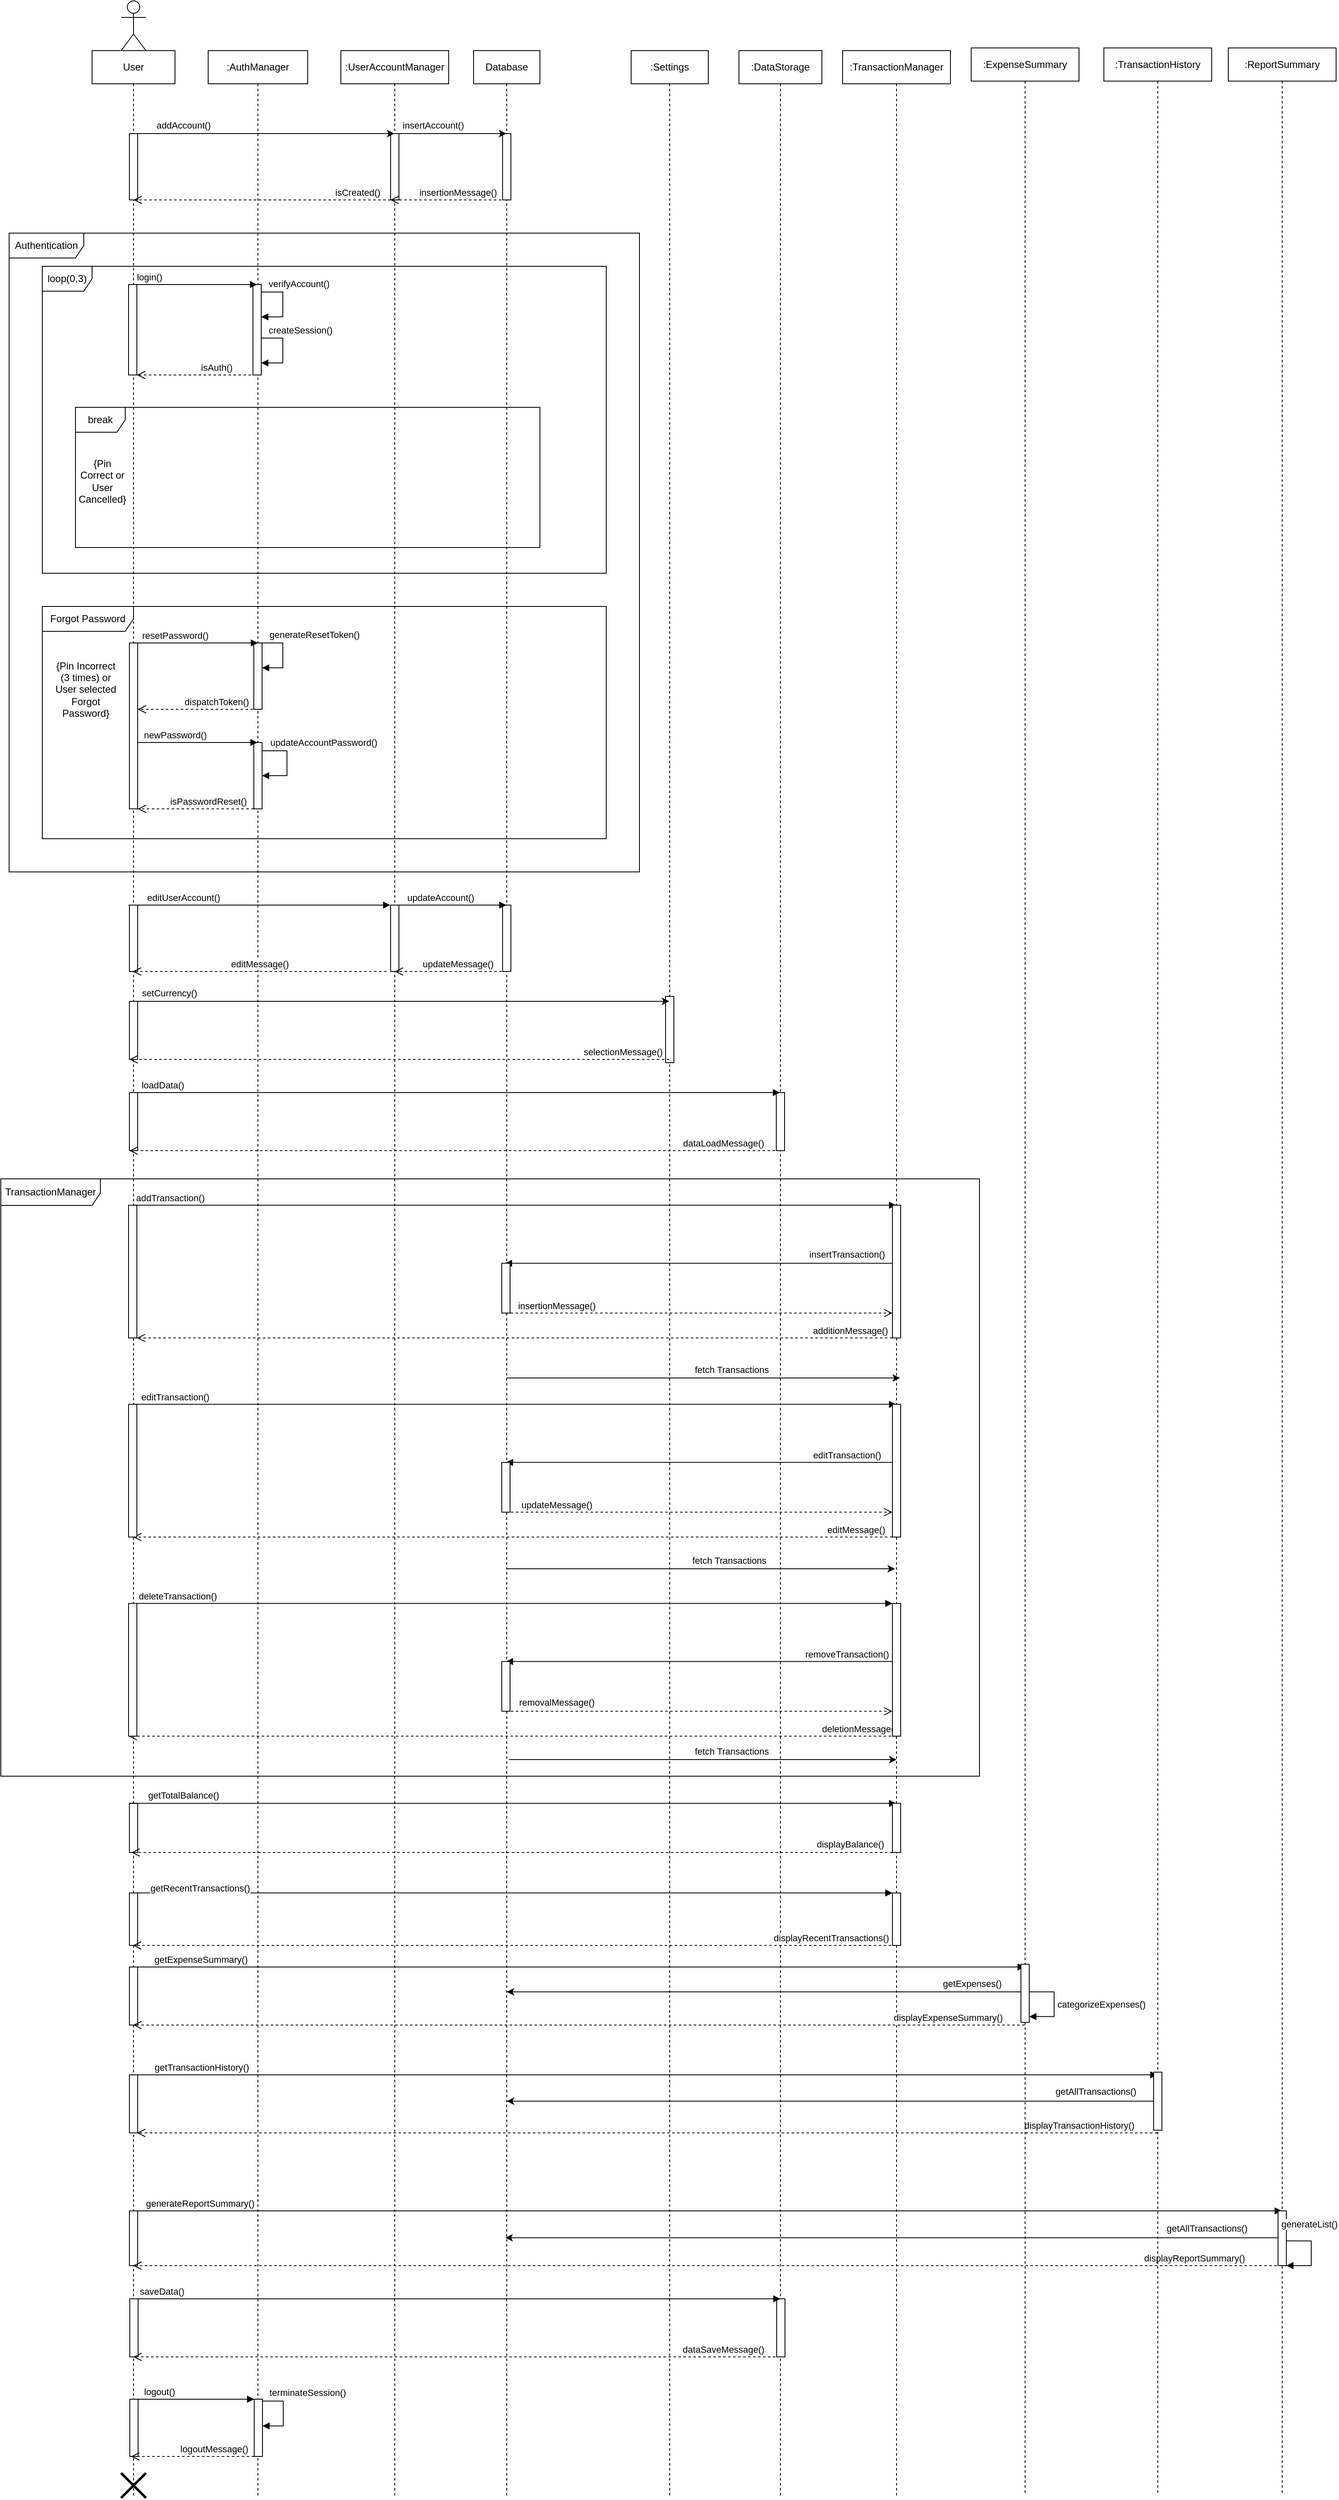 <mxfile>
    <diagram name="Seite-1" id="CK4MDjgvMsKu3JkUjtEL">
        <mxGraphModel dx="1087" dy="825" grid="1" gridSize="10" guides="1" tooltips="1" connect="1" arrows="1" fold="1" page="1" pageScale="1" pageWidth="827" pageHeight="1169" math="0" shadow="0">
            <root>
                <mxCell id="0"/>
                <mxCell id="1" parent="0"/>
                <mxCell id="NyTSQJjjKZk5u76Q_Hq6-8" value="User" style="shape=umlLifeline;perimeter=lifelinePerimeter;whiteSpace=wrap;html=1;container=1;dropTarget=0;collapsible=0;recursiveResize=0;outlineConnect=0;portConstraint=eastwest;newEdgeStyle={&quot;curved&quot;:0,&quot;rounded&quot;:0};" parent="1" vertex="1">
                    <mxGeometry x="140" y="110" width="100" height="2950" as="geometry"/>
                </mxCell>
                <mxCell id="HNCiceirnHdEVT-Z03kD-6" value="" style="html=1;points=[[0,0,0,0,5],[0,1,0,0,-5],[1,0,0,0,5],[1,1,0,0,-5]];perimeter=orthogonalPerimeter;outlineConnect=0;targetShapes=umlLifeline;portConstraint=eastwest;newEdgeStyle={&quot;curved&quot;:0,&quot;rounded&quot;:0};" parent="NyTSQJjjKZk5u76Q_Hq6-8" vertex="1">
                    <mxGeometry x="45" y="100" width="10" height="80" as="geometry"/>
                </mxCell>
                <mxCell id="LpNrsh31c0GY8qW9XMCd-79" value="" style="html=1;points=[[0,0,0,0,5],[0,1,0,0,-5],[1,0,0,0,5],[1,1,0,0,-5]];perimeter=orthogonalPerimeter;outlineConnect=0;targetShapes=umlLifeline;portConstraint=eastwest;newEdgeStyle={&quot;curved&quot;:0,&quot;rounded&quot;:0};" parent="NyTSQJjjKZk5u76Q_Hq6-8" vertex="1">
                    <mxGeometry x="45" y="1146" width="10" height="70" as="geometry"/>
                </mxCell>
                <mxCell id="LpNrsh31c0GY8qW9XMCd-88" value="" style="html=1;points=[[0,0,0,0,5],[0,1,0,0,-5],[1,0,0,0,5],[1,1,0,0,-5]];perimeter=orthogonalPerimeter;outlineConnect=0;targetShapes=umlLifeline;portConstraint=eastwest;newEdgeStyle={&quot;curved&quot;:0,&quot;rounded&quot;:0};" parent="NyTSQJjjKZk5u76Q_Hq6-8" vertex="1">
                    <mxGeometry x="45" y="1256" width="10" height="70" as="geometry"/>
                </mxCell>
                <mxCell id="LpNrsh31c0GY8qW9XMCd-148" value="" style="html=1;points=[[0,0,0,0,5],[0,1,0,0,-5],[1,0,0,0,5],[1,1,0,0,-5]];perimeter=orthogonalPerimeter;outlineConnect=0;targetShapes=umlLifeline;portConstraint=eastwest;newEdgeStyle={&quot;curved&quot;:0,&quot;rounded&quot;:0};" parent="NyTSQJjjKZk5u76Q_Hq6-8" vertex="1">
                    <mxGeometry x="45" y="2112.77" width="10" height="59.23" as="geometry"/>
                </mxCell>
                <mxCell id="LpNrsh31c0GY8qW9XMCd-168" value="" style="html=1;points=[[0,0,0,0,5],[0,1,0,0,-5],[1,0,0,0,5],[1,1,0,0,-5]];perimeter=orthogonalPerimeter;outlineConnect=0;targetShapes=umlLifeline;portConstraint=eastwest;newEdgeStyle={&quot;curved&quot;:0,&quot;rounded&quot;:0};" parent="NyTSQJjjKZk5u76Q_Hq6-8" vertex="1">
                    <mxGeometry x="45" y="2220.77" width="10" height="63.23" as="geometry"/>
                </mxCell>
                <mxCell id="LpNrsh31c0GY8qW9XMCd-187" value="" style="html=1;points=[[0,0,0,0,5],[0,1,0,0,-5],[1,0,0,0,5],[1,1,0,0,-5]];perimeter=orthogonalPerimeter;outlineConnect=0;targetShapes=umlLifeline;portConstraint=eastwest;newEdgeStyle={&quot;curved&quot;:0,&quot;rounded&quot;:0};" parent="NyTSQJjjKZk5u76Q_Hq6-8" vertex="1">
                    <mxGeometry x="45" y="2310" width="10" height="70" as="geometry"/>
                </mxCell>
                <mxCell id="LpNrsh31c0GY8qW9XMCd-199" value="" style="html=1;points=[[0,0,0,0,5],[0,1,0,0,-5],[1,0,0,0,5],[1,1,0,0,-5]];perimeter=orthogonalPerimeter;outlineConnect=0;targetShapes=umlLifeline;portConstraint=eastwest;newEdgeStyle={&quot;curved&quot;:0,&quot;rounded&quot;:0};" parent="NyTSQJjjKZk5u76Q_Hq6-8" vertex="1">
                    <mxGeometry x="45" y="2440" width="10" height="70" as="geometry"/>
                </mxCell>
                <mxCell id="LpNrsh31c0GY8qW9XMCd-213" value="" style="html=1;points=[[0,0,0,0,5],[0,1,0,0,-5],[1,0,0,0,5],[1,1,0,0,-5]];perimeter=orthogonalPerimeter;outlineConnect=0;targetShapes=umlLifeline;portConstraint=eastwest;newEdgeStyle={&quot;curved&quot;:0,&quot;rounded&quot;:0};" parent="NyTSQJjjKZk5u76Q_Hq6-8" vertex="1">
                    <mxGeometry x="45" y="2604" width="10" height="66" as="geometry"/>
                </mxCell>
                <mxCell id="LpNrsh31c0GY8qW9XMCd-251" value="" style="shape=umlDestroy;whiteSpace=wrap;html=1;strokeWidth=3;targetShapes=umlLifeline;" parent="NyTSQJjjKZk5u76Q_Hq6-8" vertex="1">
                    <mxGeometry x="35" y="2920" width="30" height="30" as="geometry"/>
                </mxCell>
                <mxCell id="eQE_NltICN_dsabvg9qG-1" value="" style="html=1;points=[[0,0,0,0,5],[0,1,0,0,-5],[1,0,0,0,5],[1,1,0,0,-5]];perimeter=orthogonalPerimeter;outlineConnect=0;targetShapes=umlLifeline;portConstraint=eastwest;newEdgeStyle={&quot;curved&quot;:0,&quot;rounded&quot;:0};" parent="NyTSQJjjKZk5u76Q_Hq6-8" vertex="1">
                    <mxGeometry x="45" y="1030" width="10" height="80" as="geometry"/>
                </mxCell>
                <mxCell id="NyTSQJjjKZk5u76Q_Hq6-14" value=":AuthManager" style="shape=umlLifeline;perimeter=lifelinePerimeter;whiteSpace=wrap;html=1;container=1;dropTarget=0;collapsible=0;recursiveResize=0;outlineConnect=0;portConstraint=eastwest;newEdgeStyle={&quot;curved&quot;:0,&quot;rounded&quot;:0};" parent="1" vertex="1">
                    <mxGeometry x="280" y="110" width="120" height="2950" as="geometry"/>
                </mxCell>
                <mxCell id="LpNrsh31c0GY8qW9XMCd-68" value="" style="html=1;points=[[0,0,0,0,5],[0,1,0,0,-5],[1,0,0,0,5],[1,1,0,0,-5]];perimeter=orthogonalPerimeter;outlineConnect=0;targetShapes=umlLifeline;portConstraint=eastwest;newEdgeStyle={&quot;curved&quot;:0,&quot;rounded&quot;:0};" parent="NyTSQJjjKZk5u76Q_Hq6-14" vertex="1">
                    <mxGeometry x="55" y="714" width="10" height="80" as="geometry"/>
                </mxCell>
                <mxCell id="LpNrsh31c0GY8qW9XMCd-72" value="" style="html=1;points=[[0,0,0,0,5],[0,1,0,0,-5],[1,0,0,0,5],[1,1,0,0,-5]];perimeter=orthogonalPerimeter;outlineConnect=0;targetShapes=umlLifeline;portConstraint=eastwest;newEdgeStyle={&quot;curved&quot;:0,&quot;rounded&quot;:0};" parent="NyTSQJjjKZk5u76Q_Hq6-14" vertex="1">
                    <mxGeometry x="55" y="834" width="10" height="80" as="geometry"/>
                </mxCell>
                <mxCell id="mUgHSwgh8mhhByAtzVnC-3" value="updateAccountPassword()" style="html=1;align=left;spacingLeft=2;endArrow=block;rounded=0;edgeStyle=orthogonalEdgeStyle;curved=0;rounded=0;" parent="NyTSQJjjKZk5u76Q_Hq6-14" source="LpNrsh31c0GY8qW9XMCd-72" target="LpNrsh31c0GY8qW9XMCd-72" edge="1">
                    <mxGeometry x="-0.881" y="10" relative="1" as="geometry">
                        <mxPoint x="70" y="844" as="sourcePoint"/>
                        <Array as="points">
                            <mxPoint x="95" y="844"/>
                            <mxPoint x="95" y="874"/>
                        </Array>
                        <mxPoint x="70" y="874" as="targetPoint"/>
                        <mxPoint as="offset"/>
                    </mxGeometry>
                </mxCell>
                <mxCell id="NyTSQJjjKZk5u76Q_Hq6-20" value=":UserAccountManager" style="shape=umlLifeline;perimeter=lifelinePerimeter;whiteSpace=wrap;html=1;container=1;dropTarget=0;collapsible=0;recursiveResize=0;outlineConnect=0;portConstraint=eastwest;newEdgeStyle={&quot;curved&quot;:0,&quot;rounded&quot;:0};" parent="1" vertex="1">
                    <mxGeometry x="440" y="110" width="130" height="2950" as="geometry"/>
                </mxCell>
                <mxCell id="HNCiceirnHdEVT-Z03kD-14" value="" style="html=1;points=[[0,0,0,0,5],[0,1,0,0,-5],[1,0,0,0,5],[1,1,0,0,-5]];perimeter=orthogonalPerimeter;outlineConnect=0;targetShapes=umlLifeline;portConstraint=eastwest;newEdgeStyle={&quot;curved&quot;:0,&quot;rounded&quot;:0};" parent="NyTSQJjjKZk5u76Q_Hq6-20" vertex="1">
                    <mxGeometry x="60" y="100" width="10" height="80" as="geometry"/>
                </mxCell>
                <mxCell id="eQE_NltICN_dsabvg9qG-3" value="" style="html=1;points=[[0,0,0,0,5],[0,1,0,0,-5],[1,0,0,0,5],[1,1,0,0,-5]];perimeter=orthogonalPerimeter;outlineConnect=0;targetShapes=umlLifeline;portConstraint=eastwest;newEdgeStyle={&quot;curved&quot;:0,&quot;rounded&quot;:0};" parent="NyTSQJjjKZk5u76Q_Hq6-20" vertex="1">
                    <mxGeometry x="60" y="1030" width="10" height="80" as="geometry"/>
                </mxCell>
                <mxCell id="NyTSQJjjKZk5u76Q_Hq6-25" value="Database" style="shape=umlLifeline;perimeter=lifelinePerimeter;whiteSpace=wrap;html=1;container=1;dropTarget=0;collapsible=0;recursiveResize=0;outlineConnect=0;portConstraint=eastwest;newEdgeStyle={&quot;curved&quot;:0,&quot;rounded&quot;:0};" parent="1" vertex="1">
                    <mxGeometry x="600" y="110" width="80" height="2950" as="geometry"/>
                </mxCell>
                <mxCell id="HNCiceirnHdEVT-Z03kD-18" value="" style="html=1;points=[[0,0,0,0,5],[0,1,0,0,-5],[1,0,0,0,5],[1,1,0,0,-5]];perimeter=orthogonalPerimeter;outlineConnect=0;targetShapes=umlLifeline;portConstraint=eastwest;newEdgeStyle={&quot;curved&quot;:0,&quot;rounded&quot;:0};" parent="NyTSQJjjKZk5u76Q_Hq6-25" vertex="1">
                    <mxGeometry x="35" y="100" width="10" height="80" as="geometry"/>
                </mxCell>
                <mxCell id="NyTSQJjjKZk5u76Q_Hq6-11" value="" style="html=1;points=[[0,0,0,0,5],[0,1,0,0,-5],[1,0,0,0,5],[1,1,0,0,-5]];perimeter=orthogonalPerimeter;outlineConnect=0;targetShapes=umlLifeline;portConstraint=eastwest;newEdgeStyle={&quot;curved&quot;:0,&quot;rounded&quot;:0};" parent="NyTSQJjjKZk5u76Q_Hq6-25" vertex="1">
                    <mxGeometry x="-416" y="282" width="10" height="109" as="geometry"/>
                </mxCell>
                <mxCell id="LpNrsh31c0GY8qW9XMCd-59" value="" style="html=1;points=[[0,0,0,0,5],[0,1,0,0,-5],[1,0,0,0,5],[1,1,0,0,-5]];perimeter=orthogonalPerimeter;outlineConnect=0;targetShapes=umlLifeline;portConstraint=eastwest;newEdgeStyle={&quot;curved&quot;:0,&quot;rounded&quot;:0};" parent="NyTSQJjjKZk5u76Q_Hq6-25" vertex="1">
                    <mxGeometry x="-266" y="282" width="10" height="109" as="geometry"/>
                </mxCell>
                <mxCell id="NyTSQJjjKZk5u76Q_Hq6-13" value="login()" style="html=1;verticalAlign=bottom;endArrow=block;curved=0;rounded=0;" parent="NyTSQJjjKZk5u76Q_Hq6-25" edge="1">
                    <mxGeometry x="-0.728" width="80" relative="1" as="geometry">
                        <mxPoint x="-411.5" y="282" as="sourcePoint"/>
                        <mxPoint x="-261" y="282" as="targetPoint"/>
                        <mxPoint as="offset"/>
                    </mxGeometry>
                </mxCell>
                <mxCell id="eQE_NltICN_dsabvg9qG-4" value="" style="html=1;points=[[0,0,0,0,5],[0,1,0,0,-5],[1,0,0,0,5],[1,1,0,0,-5]];perimeter=orthogonalPerimeter;outlineConnect=0;targetShapes=umlLifeline;portConstraint=eastwest;newEdgeStyle={&quot;curved&quot;:0,&quot;rounded&quot;:0};" parent="NyTSQJjjKZk5u76Q_Hq6-25" vertex="1">
                    <mxGeometry x="35" y="1030" width="10" height="80" as="geometry"/>
                </mxCell>
                <mxCell id="mUgHSwgh8mhhByAtzVnC-2" value="verifyAccount()" style="html=1;align=left;spacingLeft=2;endArrow=block;rounded=0;edgeStyle=orthogonalEdgeStyle;curved=0;rounded=0;" parent="NyTSQJjjKZk5u76Q_Hq6-25" source="LpNrsh31c0GY8qW9XMCd-59" target="LpNrsh31c0GY8qW9XMCd-59" edge="1">
                    <mxGeometry x="-0.889" y="10" relative="1" as="geometry">
                        <mxPoint x="-250" y="291" as="sourcePoint"/>
                        <Array as="points">
                            <mxPoint x="-230" y="291"/>
                            <mxPoint x="-230" y="321"/>
                        </Array>
                        <mxPoint x="-250" y="321" as="targetPoint"/>
                        <mxPoint as="offset"/>
                    </mxGeometry>
                </mxCell>
                <mxCell id="HNCiceirnHdEVT-Z03kD-7" value="" style="endArrow=classic;html=1;rounded=0;" parent="1" target="NyTSQJjjKZk5u76Q_Hq6-20" edge="1">
                    <mxGeometry width="50" height="50" relative="1" as="geometry">
                        <mxPoint x="190" y="210" as="sourcePoint"/>
                        <mxPoint x="340.5" y="210" as="targetPoint"/>
                    </mxGeometry>
                </mxCell>
                <mxCell id="HNCiceirnHdEVT-Z03kD-9" value="addAccount()" style="edgeLabel;html=1;align=center;verticalAlign=middle;resizable=0;points=[];" parent="HNCiceirnHdEVT-Z03kD-7" vertex="1" connectable="0">
                    <mxGeometry x="-0.003" y="-2" relative="1" as="geometry">
                        <mxPoint x="-97" y="-12" as="offset"/>
                    </mxGeometry>
                </mxCell>
                <mxCell id="HNCiceirnHdEVT-Z03kD-19" value="" style="endArrow=classic;html=1;rounded=0;" parent="1" target="NyTSQJjjKZk5u76Q_Hq6-25" edge="1">
                    <mxGeometry width="50" height="50" relative="1" as="geometry">
                        <mxPoint x="500" y="210" as="sourcePoint"/>
                        <mxPoint x="644.5" y="210" as="targetPoint"/>
                        <Array as="points"/>
                    </mxGeometry>
                </mxCell>
                <mxCell id="HNCiceirnHdEVT-Z03kD-20" value="insertAccount()" style="edgeLabel;html=1;align=center;verticalAlign=middle;resizable=0;points=[];" parent="HNCiceirnHdEVT-Z03kD-19" vertex="1" connectable="0">
                    <mxGeometry x="-0.031" y="-1" relative="1" as="geometry">
                        <mxPoint x="-17" y="-11" as="offset"/>
                    </mxGeometry>
                </mxCell>
                <mxCell id="HNCiceirnHdEVT-Z03kD-24" value="insertionMessage()" style="html=1;verticalAlign=bottom;endArrow=open;dashed=1;endSize=8;curved=0;rounded=0;" parent="1" edge="1">
                    <mxGeometry x="-0.156" relative="1" as="geometry">
                        <mxPoint x="639.5" y="290" as="sourcePoint"/>
                        <mxPoint x="499.667" y="290" as="targetPoint"/>
                        <mxPoint as="offset"/>
                    </mxGeometry>
                </mxCell>
                <mxCell id="HNCiceirnHdEVT-Z03kD-30" value="isCreated()" style="html=1;verticalAlign=bottom;endArrow=open;dashed=1;endSize=8;curved=0;rounded=0;" parent="1" target="NyTSQJjjKZk5u76Q_Hq6-8" edge="1">
                    <mxGeometry x="-0.742" relative="1" as="geometry">
                        <mxPoint x="500" y="290" as="sourcePoint"/>
                        <mxPoint x="204.5" y="290" as="targetPoint"/>
                        <mxPoint as="offset"/>
                    </mxGeometry>
                </mxCell>
                <mxCell id="LpNrsh31c0GY8qW9XMCd-61" value="Authentication" style="shape=umlFrame;whiteSpace=wrap;html=1;pointerEvents=0;width=90;height=30;" parent="1" vertex="1">
                    <mxGeometry x="40" y="330" width="760" height="770" as="geometry"/>
                </mxCell>
                <mxCell id="LpNrsh31c0GY8qW9XMCd-62" value="loop(0,3)" style="shape=umlFrame;whiteSpace=wrap;html=1;pointerEvents=0;" parent="1" vertex="1">
                    <mxGeometry x="80" y="370" width="680" height="370" as="geometry"/>
                </mxCell>
                <mxCell id="LpNrsh31c0GY8qW9XMCd-63" value="break" style="shape=umlFrame;whiteSpace=wrap;html=1;pointerEvents=0;" parent="1" vertex="1">
                    <mxGeometry x="120" y="540" width="560" height="169" as="geometry"/>
                </mxCell>
                <mxCell id="LpNrsh31c0GY8qW9XMCd-64" value="{Pin Correct or User Cancelled}" style="text;html=1;align=center;verticalAlign=middle;whiteSpace=wrap;rounded=0;" parent="1" vertex="1">
                    <mxGeometry x="120" y="579" width="65" height="100" as="geometry"/>
                </mxCell>
                <mxCell id="LpNrsh31c0GY8qW9XMCd-65" value="Forgot Password" style="shape=umlFrame;whiteSpace=wrap;html=1;pointerEvents=0;width=110;height=30;" parent="1" vertex="1">
                    <mxGeometry x="80" y="780" width="680" height="280" as="geometry"/>
                </mxCell>
                <mxCell id="LpNrsh31c0GY8qW9XMCd-66" value="" style="html=1;points=[[0,0,0,0,5],[0,1,0,0,-5],[1,0,0,0,5],[1,1,0,0,-5]];perimeter=orthogonalPerimeter;outlineConnect=0;targetShapes=umlLifeline;portConstraint=eastwest;newEdgeStyle={&quot;curved&quot;:0,&quot;rounded&quot;:0};" parent="1" vertex="1">
                    <mxGeometry x="185" y="824" width="10" height="200" as="geometry"/>
                </mxCell>
                <mxCell id="LpNrsh31c0GY8qW9XMCd-67" value="resetPassword()" style="html=1;verticalAlign=bottom;endArrow=block;curved=0;rounded=0;" parent="1" edge="1">
                    <mxGeometry x="-0.379" width="80" relative="1" as="geometry">
                        <mxPoint x="195" y="824" as="sourcePoint"/>
                        <mxPoint x="340" y="824" as="targetPoint"/>
                        <mxPoint as="offset"/>
                    </mxGeometry>
                </mxCell>
                <mxCell id="LpNrsh31c0GY8qW9XMCd-69" value="generateResetToken()" style="html=1;align=left;spacingLeft=2;endArrow=block;rounded=0;edgeStyle=orthogonalEdgeStyle;curved=0;rounded=0;" parent="1" source="LpNrsh31c0GY8qW9XMCd-68" edge="1">
                    <mxGeometry x="-0.889" y="10" relative="1" as="geometry">
                        <mxPoint x="350" y="824" as="sourcePoint"/>
                        <Array as="points">
                            <mxPoint x="370" y="824"/>
                            <mxPoint x="370" y="854"/>
                        </Array>
                        <mxPoint x="345" y="854" as="targetPoint"/>
                        <mxPoint as="offset"/>
                    </mxGeometry>
                </mxCell>
                <mxCell id="LpNrsh31c0GY8qW9XMCd-70" value="dispatchToken()" style="html=1;verticalAlign=bottom;endArrow=open;dashed=1;endSize=8;curved=0;rounded=0;" parent="1" target="LpNrsh31c0GY8qW9XMCd-66" edge="1">
                    <mxGeometry x="-0.31" relative="1" as="geometry">
                        <mxPoint x="340" y="904" as="sourcePoint"/>
                        <mxPoint x="60" y="904" as="targetPoint"/>
                        <mxPoint as="offset"/>
                    </mxGeometry>
                </mxCell>
                <mxCell id="LpNrsh31c0GY8qW9XMCd-71" value="newPassword()" style="html=1;verticalAlign=bottom;endArrow=block;curved=0;rounded=0;" parent="1" edge="1">
                    <mxGeometry x="-0.377" width="80" relative="1" as="geometry">
                        <mxPoint x="195" y="944" as="sourcePoint"/>
                        <mxPoint x="339.5" y="944" as="targetPoint"/>
                        <mxPoint as="offset"/>
                    </mxGeometry>
                </mxCell>
                <mxCell id="LpNrsh31c0GY8qW9XMCd-78" value="isPasswordReset()" style="html=1;verticalAlign=bottom;endArrow=open;dashed=1;endSize=8;curved=0;rounded=0;" parent="1" source="LpNrsh31c0GY8qW9XMCd-72" edge="1">
                    <mxGeometry x="-0.214" relative="1" as="geometry">
                        <mxPoint x="475" y="1024" as="sourcePoint"/>
                        <mxPoint x="195" y="1024" as="targetPoint"/>
                        <mxPoint as="offset"/>
                    </mxGeometry>
                </mxCell>
                <mxCell id="LpNrsh31c0GY8qW9XMCd-81" value=":Settings" style="shape=umlLifeline;perimeter=lifelinePerimeter;whiteSpace=wrap;html=1;container=1;dropTarget=0;collapsible=0;recursiveResize=0;outlineConnect=0;portConstraint=eastwest;newEdgeStyle={&quot;curved&quot;:0,&quot;rounded&quot;:0};" parent="1" vertex="1">
                    <mxGeometry x="790" y="110" width="93" height="2950" as="geometry"/>
                </mxCell>
                <mxCell id="mUgHSwgh8mhhByAtzVnC-17" value="" style="html=1;points=[[0,0,0,0,5],[0,1,0,0,-5],[1,0,0,0,5],[1,1,0,0,-5]];perimeter=orthogonalPerimeter;outlineConnect=0;targetShapes=umlLifeline;portConstraint=eastwest;newEdgeStyle={&quot;curved&quot;:0,&quot;rounded&quot;:0};" parent="LpNrsh31c0GY8qW9XMCd-81" vertex="1">
                    <mxGeometry x="41.5" y="1140" width="10" height="80" as="geometry"/>
                </mxCell>
                <mxCell id="LpNrsh31c0GY8qW9XMCd-83" value="selectionMessage()" style="html=1;verticalAlign=bottom;endArrow=open;dashed=1;endSize=8;curved=0;rounded=0;" parent="1" source="LpNrsh31c0GY8qW9XMCd-81" edge="1">
                    <mxGeometry x="-0.828" relative="1" as="geometry">
                        <mxPoint x="956.5" y="1326" as="sourcePoint"/>
                        <mxPoint x="185" y="1326" as="targetPoint"/>
                        <mxPoint as="offset"/>
                    </mxGeometry>
                </mxCell>
                <mxCell id="LpNrsh31c0GY8qW9XMCd-84" value=":DataStorage" style="shape=umlLifeline;perimeter=lifelinePerimeter;whiteSpace=wrap;html=1;container=1;dropTarget=0;collapsible=0;recursiveResize=0;outlineConnect=0;portConstraint=eastwest;newEdgeStyle={&quot;curved&quot;:0,&quot;rounded&quot;:0};" parent="1" vertex="1">
                    <mxGeometry x="920" y="110" width="100" height="2950" as="geometry"/>
                </mxCell>
                <mxCell id="LpNrsh31c0GY8qW9XMCd-85" value="" style="html=1;points=[[0,0,0,0,5],[0,1,0,0,-5],[1,0,0,0,5],[1,1,0,0,-5]];perimeter=orthogonalPerimeter;outlineConnect=0;targetShapes=umlLifeline;portConstraint=eastwest;newEdgeStyle={&quot;curved&quot;:0,&quot;rounded&quot;:0};" parent="LpNrsh31c0GY8qW9XMCd-84" vertex="1">
                    <mxGeometry x="45" y="1256" width="10" height="70" as="geometry"/>
                </mxCell>
                <mxCell id="LpNrsh31c0GY8qW9XMCd-86" value="" style="endArrow=classic;html=1;rounded=0;" parent="1" target="LpNrsh31c0GY8qW9XMCd-81" edge="1">
                    <mxGeometry width="50" height="50" relative="1" as="geometry">
                        <mxPoint x="188.962" y="1256" as="sourcePoint"/>
                        <mxPoint x="620" y="1256" as="targetPoint"/>
                        <Array as="points">
                            <mxPoint x="590" y="1256"/>
                        </Array>
                    </mxGeometry>
                </mxCell>
                <mxCell id="LpNrsh31c0GY8qW9XMCd-87" value="setCurrency()" style="edgeLabel;html=1;align=center;verticalAlign=middle;resizable=0;points=[];" parent="LpNrsh31c0GY8qW9XMCd-86" vertex="1" connectable="0">
                    <mxGeometry x="-0.889" y="-1" relative="1" as="geometry">
                        <mxPoint x="8" y="-11" as="offset"/>
                    </mxGeometry>
                </mxCell>
                <mxCell id="LpNrsh31c0GY8qW9XMCd-89" value="loadData()" style="html=1;verticalAlign=bottom;endArrow=block;curved=0;rounded=0;" parent="1" target="LpNrsh31c0GY8qW9XMCd-84" edge="1">
                    <mxGeometry x="-0.911" width="80" relative="1" as="geometry">
                        <mxPoint x="190" y="1366" as="sourcePoint"/>
                        <mxPoint x="1090" y="1366" as="targetPoint"/>
                        <mxPoint as="offset"/>
                    </mxGeometry>
                </mxCell>
                <mxCell id="LpNrsh31c0GY8qW9XMCd-90" value="dataLoadMessage()" style="html=1;verticalAlign=bottom;endArrow=open;dashed=1;endSize=8;curved=0;rounded=0;" parent="1" source="LpNrsh31c0GY8qW9XMCd-84" edge="1">
                    <mxGeometry x="-0.823" relative="1" as="geometry">
                        <mxPoint x="1089.5" y="1436" as="sourcePoint"/>
                        <mxPoint x="185" y="1436" as="targetPoint"/>
                        <mxPoint x="1" as="offset"/>
                    </mxGeometry>
                </mxCell>
                <mxCell id="LpNrsh31c0GY8qW9XMCd-94" value=":TransactionManager" style="shape=umlLifeline;perimeter=lifelinePerimeter;whiteSpace=wrap;html=1;container=1;dropTarget=0;collapsible=0;recursiveResize=0;outlineConnect=0;portConstraint=eastwest;newEdgeStyle={&quot;curved&quot;:0,&quot;rounded&quot;:0};" parent="1" vertex="1">
                    <mxGeometry x="1045" y="110" width="130" height="2950" as="geometry"/>
                </mxCell>
                <mxCell id="LpNrsh31c0GY8qW9XMCd-171" value="" style="html=1;points=[[0,0,0,0,5],[0,1,0,0,-5],[1,0,0,0,5],[1,1,0,0,-5]];perimeter=orthogonalPerimeter;outlineConnect=0;targetShapes=umlLifeline;portConstraint=eastwest;newEdgeStyle={&quot;curved&quot;:0,&quot;rounded&quot;:0};" parent="LpNrsh31c0GY8qW9XMCd-94" vertex="1">
                    <mxGeometry x="60" y="2220.77" width="10" height="63.23" as="geometry"/>
                </mxCell>
                <mxCell id="LpNrsh31c0GY8qW9XMCd-117" value="TransactionManager" style="shape=umlFrame;whiteSpace=wrap;html=1;pointerEvents=0;width=120;height=32;" parent="1" vertex="1">
                    <mxGeometry x="30" y="1470" width="1180" height="720" as="geometry"/>
                </mxCell>
                <mxCell id="LpNrsh31c0GY8qW9XMCd-92" value="addTransaction()" style="html=1;verticalAlign=bottom;endArrow=block;curved=0;rounded=0;" parent="1" target="LpNrsh31c0GY8qW9XMCd-94" edge="1">
                    <mxGeometry x="-0.907" width="80" relative="1" as="geometry">
                        <mxPoint x="191.75" y="1501.77" as="sourcePoint"/>
                        <mxPoint x="1228.5" y="1501.77" as="targetPoint"/>
                        <mxPoint as="offset"/>
                    </mxGeometry>
                </mxCell>
                <mxCell id="LpNrsh31c0GY8qW9XMCd-96" value="insertTransaction()" style="html=1;verticalAlign=bottom;endArrow=block;curved=0;rounded=0;" parent="1" source="LpNrsh31c0GY8qW9XMCd-114" edge="1">
                    <mxGeometry x="-0.764" y="-2" width="80" relative="1" as="geometry">
                        <mxPoint x="1228.5" y="1571.77" as="sourcePoint"/>
                        <mxPoint x="637.833" y="1571.77" as="targetPoint"/>
                        <mxPoint as="offset"/>
                    </mxGeometry>
                </mxCell>
                <mxCell id="LpNrsh31c0GY8qW9XMCd-97" value="insertionMessage()" style="html=1;verticalAlign=bottom;endArrow=open;dashed=1;endSize=8;curved=0;rounded=0;" parent="1" target="LpNrsh31c0GY8qW9XMCd-114" edge="1">
                    <mxGeometry x="-0.737" relative="1" as="geometry">
                        <mxPoint x="638.591" y="1631.77" as="sourcePoint"/>
                        <mxPoint x="1228.5" y="1631.77" as="targetPoint"/>
                        <mxPoint as="offset"/>
                    </mxGeometry>
                </mxCell>
                <mxCell id="LpNrsh31c0GY8qW9XMCd-98" value="additionMessage()" style="html=1;verticalAlign=bottom;endArrow=open;dashed=1;endSize=8;curved=0;rounded=0;" parent="1" source="LpNrsh31c0GY8qW9XMCd-114" edge="1">
                    <mxGeometry x="-0.887" relative="1" as="geometry">
                        <mxPoint x="1228.5" y="1661.77" as="sourcePoint"/>
                        <mxPoint x="194" y="1661.77" as="targetPoint"/>
                        <mxPoint as="offset"/>
                    </mxGeometry>
                </mxCell>
                <mxCell id="LpNrsh31c0GY8qW9XMCd-99" value="editTransaction()" style="html=1;verticalAlign=bottom;endArrow=block;curved=0;rounded=0;" parent="1" target="LpNrsh31c0GY8qW9XMCd-94" edge="1">
                    <mxGeometry x="-0.889" width="80" relative="1" as="geometry">
                        <mxPoint x="189" y="1741.77" as="sourcePoint"/>
                        <mxPoint x="1228.5" y="1741.77" as="targetPoint"/>
                        <mxPoint as="offset"/>
                    </mxGeometry>
                </mxCell>
                <mxCell id="LpNrsh31c0GY8qW9XMCd-103" value="editTransaction()" style="html=1;verticalAlign=bottom;endArrow=block;curved=0;rounded=0;" parent="1" source="LpNrsh31c0GY8qW9XMCd-115" edge="1">
                    <mxGeometry x="-0.764" width="80" relative="1" as="geometry">
                        <mxPoint x="1229.67" y="1811.77" as="sourcePoint"/>
                        <mxPoint x="639.003" y="1811.77" as="targetPoint"/>
                        <mxPoint as="offset"/>
                    </mxGeometry>
                </mxCell>
                <mxCell id="LpNrsh31c0GY8qW9XMCd-105" value="updateMessage()" style="html=1;verticalAlign=bottom;endArrow=open;dashed=1;endSize=8;curved=0;rounded=0;" parent="1" target="LpNrsh31c0GY8qW9XMCd-115" edge="1">
                    <mxGeometry x="-0.738" relative="1" as="geometry">
                        <mxPoint x="639" y="1871.77" as="sourcePoint"/>
                        <mxPoint x="1228.909" y="1871.77" as="targetPoint"/>
                        <mxPoint as="offset"/>
                    </mxGeometry>
                </mxCell>
                <mxCell id="LpNrsh31c0GY8qW9XMCd-106" value="editMessage()" style="html=1;verticalAlign=bottom;endArrow=open;dashed=1;endSize=8;curved=0;rounded=0;" parent="1" edge="1">
                    <mxGeometry x="-0.904" relative="1" as="geometry">
                        <mxPoint x="1105" y="1901.77" as="sourcePoint"/>
                        <mxPoint x="189.5" y="1901.77" as="targetPoint"/>
                        <mxPoint as="offset"/>
                    </mxGeometry>
                </mxCell>
                <mxCell id="LpNrsh31c0GY8qW9XMCd-107" value="deleteTransaction()" style="html=1;verticalAlign=bottom;endArrow=block;curved=0;rounded=0;" parent="1" target="LpNrsh31c0GY8qW9XMCd-116" edge="1">
                    <mxGeometry x="-0.892" width="80" relative="1" as="geometry">
                        <mxPoint x="194" y="1981.77" as="sourcePoint"/>
                        <mxPoint x="1228.5" y="1981.77" as="targetPoint"/>
                        <mxPoint as="offset"/>
                    </mxGeometry>
                </mxCell>
                <mxCell id="LpNrsh31c0GY8qW9XMCd-110" value="&lt;span style=&quot;text-align: left;&quot;&gt;removeTransaction()&lt;/span&gt;" style="html=1;verticalAlign=bottom;endArrow=block;curved=0;rounded=0;" parent="1" source="LpNrsh31c0GY8qW9XMCd-116" edge="1">
                    <mxGeometry x="-0.764" width="80" relative="1" as="geometry">
                        <mxPoint x="1229.67" y="2051.77" as="sourcePoint"/>
                        <mxPoint x="639.003" y="2051.77" as="targetPoint"/>
                        <mxPoint as="offset"/>
                    </mxGeometry>
                </mxCell>
                <mxCell id="LpNrsh31c0GY8qW9XMCd-112" value="removalMessage()" style="html=1;verticalAlign=bottom;endArrow=open;dashed=1;endSize=8;curved=0;rounded=0;" parent="1" target="LpNrsh31c0GY8qW9XMCd-116" edge="1">
                    <mxGeometry x="-0.738" y="2" relative="1" as="geometry">
                        <mxPoint x="639" y="2111.77" as="sourcePoint"/>
                        <mxPoint x="1228.909" y="2111.77" as="targetPoint"/>
                        <mxPoint as="offset"/>
                    </mxGeometry>
                </mxCell>
                <mxCell id="LpNrsh31c0GY8qW9XMCd-113" value="deletionMessage()" style="html=1;verticalAlign=bottom;endArrow=open;dashed=1;endSize=8;curved=0;rounded=0;" parent="1" source="LpNrsh31c0GY8qW9XMCd-94" edge="1">
                    <mxGeometry x="-0.904" relative="1" as="geometry">
                        <mxPoint x="1219" y="2141.77" as="sourcePoint"/>
                        <mxPoint x="184" y="2141.77" as="targetPoint"/>
                        <mxPoint as="offset"/>
                    </mxGeometry>
                </mxCell>
                <mxCell id="LpNrsh31c0GY8qW9XMCd-91" value="" style="html=1;points=[[0,0,0,0,5],[0,1,0,0,-5],[1,0,0,0,5],[1,1,0,0,-5]];perimeter=orthogonalPerimeter;outlineConnect=0;targetShapes=umlLifeline;portConstraint=eastwest;newEdgeStyle={&quot;curved&quot;:0,&quot;rounded&quot;:0};" parent="1" vertex="1">
                    <mxGeometry x="184" y="1501.77" width="10" height="160" as="geometry"/>
                </mxCell>
                <mxCell id="LpNrsh31c0GY8qW9XMCd-100" value="" style="html=1;points=[[0,0,0,0,5],[0,1,0,0,-5],[1,0,0,0,5],[1,1,0,0,-5]];perimeter=orthogonalPerimeter;outlineConnect=0;targetShapes=umlLifeline;portConstraint=eastwest;newEdgeStyle={&quot;curved&quot;:0,&quot;rounded&quot;:0};" parent="1" vertex="1">
                    <mxGeometry x="184" y="1741.77" width="10" height="160" as="geometry"/>
                </mxCell>
                <mxCell id="LpNrsh31c0GY8qW9XMCd-108" value="" style="html=1;points=[[0,0,0,0,5],[0,1,0,0,-5],[1,0,0,0,5],[1,1,0,0,-5]];perimeter=orthogonalPerimeter;outlineConnect=0;targetShapes=umlLifeline;portConstraint=eastwest;newEdgeStyle={&quot;curved&quot;:0,&quot;rounded&quot;:0};" parent="1" vertex="1">
                    <mxGeometry x="184" y="1981.77" width="10" height="160" as="geometry"/>
                </mxCell>
                <mxCell id="LpNrsh31c0GY8qW9XMCd-93" value="" style="html=1;points=[[0,0,0,0,5],[0,1,0,0,-5],[1,0,0,0,5],[1,1,0,0,-5]];perimeter=orthogonalPerimeter;outlineConnect=0;targetShapes=umlLifeline;portConstraint=eastwest;newEdgeStyle={&quot;curved&quot;:0,&quot;rounded&quot;:0};" parent="1" vertex="1">
                    <mxGeometry x="634" y="1571.77" width="10" height="60" as="geometry"/>
                </mxCell>
                <mxCell id="LpNrsh31c0GY8qW9XMCd-104" value="" style="html=1;points=[[0,0,0,0,5],[0,1,0,0,-5],[1,0,0,0,5],[1,1,0,0,-5]];perimeter=orthogonalPerimeter;outlineConnect=0;targetShapes=umlLifeline;portConstraint=eastwest;newEdgeStyle={&quot;curved&quot;:0,&quot;rounded&quot;:0};" parent="1" vertex="1">
                    <mxGeometry x="634" y="1811.77" width="10" height="60" as="geometry"/>
                </mxCell>
                <mxCell id="LpNrsh31c0GY8qW9XMCd-111" value="" style="html=1;points=[[0,0,0,0,5],[0,1,0,0,-5],[1,0,0,0,5],[1,1,0,0,-5]];perimeter=orthogonalPerimeter;outlineConnect=0;targetShapes=umlLifeline;portConstraint=eastwest;newEdgeStyle={&quot;curved&quot;:0,&quot;rounded&quot;:0};" parent="1" vertex="1">
                    <mxGeometry x="634" y="2051.77" width="10" height="60" as="geometry"/>
                </mxCell>
                <mxCell id="LpNrsh31c0GY8qW9XMCd-114" value="" style="html=1;points=[[0,0,0,0,5],[0,1,0,0,-5],[1,0,0,0,5],[1,1,0,0,-5]];perimeter=orthogonalPerimeter;outlineConnect=0;targetShapes=umlLifeline;portConstraint=eastwest;newEdgeStyle={&quot;curved&quot;:0,&quot;rounded&quot;:0};" parent="1" vertex="1">
                    <mxGeometry x="1105" y="1501.77" width="10" height="160" as="geometry"/>
                </mxCell>
                <mxCell id="LpNrsh31c0GY8qW9XMCd-115" value="" style="html=1;points=[[0,0,0,0,5],[0,1,0,0,-5],[1,0,0,0,5],[1,1,0,0,-5]];perimeter=orthogonalPerimeter;outlineConnect=0;targetShapes=umlLifeline;portConstraint=eastwest;newEdgeStyle={&quot;curved&quot;:0,&quot;rounded&quot;:0};" parent="1" vertex="1">
                    <mxGeometry x="1105" y="1741.77" width="10" height="160" as="geometry"/>
                </mxCell>
                <mxCell id="LpNrsh31c0GY8qW9XMCd-116" value="" style="html=1;points=[[0,0,0,0,5],[0,1,0,0,-5],[1,0,0,0,5],[1,1,0,0,-5]];perimeter=orthogonalPerimeter;outlineConnect=0;targetShapes=umlLifeline;portConstraint=eastwest;newEdgeStyle={&quot;curved&quot;:0,&quot;rounded&quot;:0};" parent="1" vertex="1">
                    <mxGeometry x="1105" y="1981.77" width="10" height="160" as="geometry"/>
                </mxCell>
                <mxCell id="LpNrsh31c0GY8qW9XMCd-149" value="getTotalBalance()" style="html=1;verticalAlign=bottom;endArrow=block;curved=0;rounded=0;" parent="1" edge="1">
                    <mxGeometry x="-0.859" y="1" width="80" relative="1" as="geometry">
                        <mxPoint x="185" y="2222.77" as="sourcePoint"/>
                        <mxPoint x="1109.5" y="2222.77" as="targetPoint"/>
                        <mxPoint as="offset"/>
                    </mxGeometry>
                </mxCell>
                <mxCell id="LpNrsh31c0GY8qW9XMCd-164" value="displayBalance()" style="html=1;verticalAlign=bottom;endArrow=open;dashed=1;endSize=8;curved=0;rounded=0;" parent="1" edge="1">
                    <mxGeometry x="-0.886" y="-1" relative="1" as="geometry">
                        <mxPoint x="1105" y="2282" as="sourcePoint"/>
                        <mxPoint x="187.5" y="2282" as="targetPoint"/>
                        <mxPoint x="1" as="offset"/>
                        <Array as="points">
                            <mxPoint x="535.5" y="2282"/>
                        </Array>
                    </mxGeometry>
                </mxCell>
                <mxCell id="LpNrsh31c0GY8qW9XMCd-170" value="getRecentTransactions()" style="html=1;verticalAlign=bottom;endArrow=block;curved=0;rounded=0;" parent="1" target="LpNrsh31c0GY8qW9XMCd-171" edge="1">
                    <mxGeometry x="-0.833" y="-3" width="80" relative="1" as="geometry">
                        <mxPoint x="194" y="2330.77" as="sourcePoint"/>
                        <mxPoint x="483.833" y="2330.77" as="targetPoint"/>
                        <mxPoint as="offset"/>
                    </mxGeometry>
                </mxCell>
                <mxCell id="LpNrsh31c0GY8qW9XMCd-181" value="displayRecentTransactions()" style="html=1;verticalAlign=bottom;endArrow=open;dashed=1;endSize=8;curved=0;rounded=0;" parent="1" edge="1">
                    <mxGeometry x="-0.827" relative="1" as="geometry">
                        <mxPoint x="1109.5" y="2394" as="sourcePoint"/>
                        <mxPoint x="189.25" y="2394" as="targetPoint"/>
                        <mxPoint x="1" as="offset"/>
                        <Array as="points">
                            <mxPoint x="650" y="2394"/>
                        </Array>
                    </mxGeometry>
                </mxCell>
                <mxCell id="LpNrsh31c0GY8qW9XMCd-188" value="getExpenseSummary()" style="html=1;verticalAlign=bottom;endArrow=block;curved=0;rounded=0;" parent="1" edge="1">
                    <mxGeometry x="-0.856" width="80" relative="1" as="geometry">
                        <mxPoint x="194" y="2420" as="sourcePoint"/>
                        <mxPoint x="1264.5" y="2420.0" as="targetPoint"/>
                        <mxPoint as="offset"/>
                        <Array as="points">
                            <mxPoint x="400" y="2420"/>
                        </Array>
                    </mxGeometry>
                </mxCell>
                <mxCell id="LpNrsh31c0GY8qW9XMCd-195" value="displayExpenseSummary()" style="html=1;verticalAlign=bottom;endArrow=open;dashed=1;endSize=8;curved=0;rounded=0;" parent="1" source="mUgHSwgh8mhhByAtzVnC-22" edge="1">
                    <mxGeometry x="-0.826" relative="1" as="geometry">
                        <mxPoint x="1105" y="2490.0" as="sourcePoint"/>
                        <mxPoint x="189.5" y="2490.0" as="targetPoint"/>
                        <mxPoint x="1" as="offset"/>
                    </mxGeometry>
                </mxCell>
                <mxCell id="LpNrsh31c0GY8qW9XMCd-201" value="getTransactionHistory()" style="html=1;verticalAlign=bottom;endArrow=block;curved=0;rounded=0;" parent="1" edge="1">
                    <mxGeometry x="-0.873" width="80" relative="1" as="geometry">
                        <mxPoint x="194" y="2550.0" as="sourcePoint"/>
                        <mxPoint x="1424.5" y="2550" as="targetPoint"/>
                        <mxPoint as="offset"/>
                        <Array as="points">
                            <mxPoint x="480" y="2550"/>
                        </Array>
                    </mxGeometry>
                </mxCell>
                <mxCell id="LpNrsh31c0GY8qW9XMCd-215" value="generateReportSummary()" style="html=1;verticalAlign=bottom;endArrow=block;curved=0;rounded=0;" parent="1" target="mUgHSwgh8mhhByAtzVnC-32" edge="1">
                    <mxGeometry x="-0.89" width="80" relative="1" as="geometry">
                        <mxPoint x="194" y="2714.0" as="sourcePoint"/>
                        <mxPoint x="1109.5" y="2714.0" as="targetPoint"/>
                        <mxPoint as="offset"/>
                    </mxGeometry>
                </mxCell>
                <mxCell id="LpNrsh31c0GY8qW9XMCd-223" value="displayReportSummary()" style="html=1;verticalAlign=bottom;endArrow=open;dashed=1;endSize=8;curved=0;rounded=0;" parent="1" source="mUgHSwgh8mhhByAtzVnC-32" edge="1">
                    <mxGeometry x="-0.847" relative="1" as="geometry">
                        <mxPoint x="1105" y="2780" as="sourcePoint"/>
                        <mxPoint x="189.497" y="2780.0" as="targetPoint"/>
                        <mxPoint as="offset"/>
                    </mxGeometry>
                </mxCell>
                <mxCell id="LpNrsh31c0GY8qW9XMCd-252" value="" style="shape=umlActor;verticalLabelPosition=bottom;verticalAlign=top;html=1;" parent="1" vertex="1">
                    <mxGeometry x="175" y="50" width="30" height="60" as="geometry"/>
                </mxCell>
                <mxCell id="eQE_NltICN_dsabvg9qG-2" value="editUserAccount()" style="html=1;verticalAlign=bottom;endArrow=block;curved=0;rounded=0;" parent="1" edge="1">
                    <mxGeometry x="-0.582" width="80" relative="1" as="geometry">
                        <mxPoint x="184" y="1140" as="sourcePoint"/>
                        <mxPoint x="499.5" y="1140" as="targetPoint"/>
                        <mxPoint as="offset"/>
                    </mxGeometry>
                </mxCell>
                <mxCell id="eQE_NltICN_dsabvg9qG-5" value="updateAccount()" style="html=1;verticalAlign=bottom;endArrow=block;curved=0;rounded=0;" parent="1" edge="1">
                    <mxGeometry x="-0.182" width="80" relative="1" as="geometry">
                        <mxPoint x="505" y="1140" as="sourcePoint"/>
                        <mxPoint x="639.5" y="1140" as="targetPoint"/>
                        <mxPoint as="offset"/>
                    </mxGeometry>
                </mxCell>
                <mxCell id="eQE_NltICN_dsabvg9qG-6" value="updateMessage()" style="html=1;verticalAlign=bottom;endArrow=open;dashed=1;endSize=8;curved=0;rounded=0;" parent="1" edge="1">
                    <mxGeometry x="-0.115" relative="1" as="geometry">
                        <mxPoint x="640" y="1220" as="sourcePoint"/>
                        <mxPoint x="505" y="1220" as="targetPoint"/>
                        <mxPoint as="offset"/>
                    </mxGeometry>
                </mxCell>
                <mxCell id="eQE_NltICN_dsabvg9qG-7" value="editMessage()" style="html=1;verticalAlign=bottom;endArrow=open;dashed=1;endSize=8;curved=0;rounded=0;" parent="1" edge="1">
                    <mxGeometry relative="1" as="geometry">
                        <mxPoint x="495" y="1220" as="sourcePoint"/>
                        <mxPoint x="189.071" y="1220" as="targetPoint"/>
                        <mxPoint as="offset"/>
                    </mxGeometry>
                </mxCell>
                <mxCell id="p-Wi-9LTXOtInl3bEXEh-3" value="isAuth()" style="html=1;verticalAlign=bottom;endArrow=open;dashed=1;endSize=8;curved=0;rounded=0;" parent="1" edge="1">
                    <mxGeometry x="-0.284" relative="1" as="geometry">
                        <mxPoint x="343.5" y="501" as="sourcePoint"/>
                        <mxPoint x="194" y="501" as="targetPoint"/>
                        <mxPoint as="offset"/>
                    </mxGeometry>
                </mxCell>
                <mxCell id="mUgHSwgh8mhhByAtzVnC-1" value="createSession()" style="html=1;align=left;spacingLeft=2;endArrow=block;rounded=0;edgeStyle=orthogonalEdgeStyle;curved=0;rounded=0;" parent="1" edge="1">
                    <mxGeometry x="-0.889" y="10" relative="1" as="geometry">
                        <mxPoint x="344" y="456.5" as="sourcePoint"/>
                        <Array as="points">
                            <mxPoint x="370" y="457"/>
                            <mxPoint x="370" y="487"/>
                        </Array>
                        <mxPoint x="344" y="486.5" as="targetPoint"/>
                        <mxPoint as="offset"/>
                    </mxGeometry>
                </mxCell>
                <mxCell id="LpNrsh31c0GY8qW9XMCd-150" value="" style="html=1;points=[[0,0,0,0,5],[0,1,0,0,-5],[1,0,0,0,5],[1,1,0,0,-5]];perimeter=orthogonalPerimeter;outlineConnect=0;targetShapes=umlLifeline;portConstraint=eastwest;newEdgeStyle={&quot;curved&quot;:0,&quot;rounded&quot;:0};" parent="1" vertex="1">
                    <mxGeometry x="1105" y="2222.77" width="10" height="59.23" as="geometry"/>
                </mxCell>
                <mxCell id="mUgHSwgh8mhhByAtzVnC-10" value="categorizeExpenses()" style="html=1;align=left;spacingLeft=2;endArrow=block;rounded=0;edgeStyle=orthogonalEdgeStyle;curved=0;rounded=0;" parent="1" edge="1">
                    <mxGeometry relative="1" as="geometry">
                        <mxPoint x="1270" y="2450" as="sourcePoint"/>
                        <Array as="points">
                            <mxPoint x="1300" y="2449.76"/>
                            <mxPoint x="1300" y="2479.76"/>
                        </Array>
                        <mxPoint x="1270.0" y="2479.794" as="targetPoint"/>
                    </mxGeometry>
                </mxCell>
                <mxCell id="mUgHSwgh8mhhByAtzVnC-13" value="displayTransactionHistory()" style="html=1;verticalAlign=bottom;endArrow=open;dashed=1;endSize=8;curved=0;rounded=0;" parent="1" source="mUgHSwgh8mhhByAtzVnC-27" edge="1">
                    <mxGeometry x="-0.846" relative="1" as="geometry">
                        <mxPoint x="1109.5" y="2620.0" as="sourcePoint"/>
                        <mxPoint x="194" y="2620.0" as="targetPoint"/>
                        <mxPoint as="offset"/>
                    </mxGeometry>
                </mxCell>
                <mxCell id="LpNrsh31c0GY8qW9XMCd-236" value="" style="html=1;points=[[0,0,0,0,5],[0,1,0,0,-5],[1,0,0,0,5],[1,1,0,0,-5]];perimeter=orthogonalPerimeter;outlineConnect=0;targetShapes=umlLifeline;portConstraint=eastwest;newEdgeStyle={&quot;curved&quot;:0,&quot;rounded&quot;:0};" parent="1" vertex="1">
                    <mxGeometry x="185.5" y="2941.0" width="10" height="69" as="geometry"/>
                </mxCell>
                <mxCell id="LpNrsh31c0GY8qW9XMCd-226" value="" style="html=1;points=[[0,0,0,0,5],[0,1,0,0,-5],[1,0,0,0,5],[1,1,0,0,-5]];perimeter=orthogonalPerimeter;outlineConnect=0;targetShapes=umlLifeline;portConstraint=eastwest;newEdgeStyle={&quot;curved&quot;:0,&quot;rounded&quot;:0};" parent="1" vertex="1">
                    <mxGeometry x="185.5" y="2820.0" width="10" height="70" as="geometry"/>
                </mxCell>
                <mxCell id="LpNrsh31c0GY8qW9XMCd-237" value="" style="html=1;points=[[0,0,0,0,5],[0,1,0,0,-5],[1,0,0,0,5],[1,1,0,0,-5]];perimeter=orthogonalPerimeter;outlineConnect=0;targetShapes=umlLifeline;portConstraint=eastwest;newEdgeStyle={&quot;curved&quot;:0,&quot;rounded&quot;:0};" parent="1" vertex="1">
                    <mxGeometry x="335.5" y="2941.0" width="10" height="69" as="geometry"/>
                </mxCell>
                <mxCell id="LpNrsh31c0GY8qW9XMCd-244" value="logout()" style="html=1;verticalAlign=bottom;endArrow=block;curved=0;rounded=0;" parent="1" edge="1">
                    <mxGeometry x="-0.528" width="80" relative="1" as="geometry">
                        <mxPoint x="185" y="2941.0" as="sourcePoint"/>
                        <mxPoint x="335.5" y="2941.0" as="targetPoint"/>
                        <mxPoint as="offset"/>
                    </mxGeometry>
                </mxCell>
                <mxCell id="mUgHSwgh8mhhByAtzVnC-16" value="terminateSession()" style="html=1;align=left;spacingLeft=2;endArrow=block;rounded=0;edgeStyle=orthogonalEdgeStyle;curved=0;rounded=0;" parent="1" source="LpNrsh31c0GY8qW9XMCd-237" target="LpNrsh31c0GY8qW9XMCd-237" edge="1">
                    <mxGeometry x="-0.889" y="10" relative="1" as="geometry">
                        <mxPoint x="350.5" y="2943.23" as="sourcePoint"/>
                        <Array as="points">
                            <mxPoint x="370.5" y="2943.23"/>
                            <mxPoint x="370.5" y="2973.23"/>
                        </Array>
                        <mxPoint x="350.5" y="2973.23" as="targetPoint"/>
                        <mxPoint as="offset"/>
                    </mxGeometry>
                </mxCell>
                <mxCell id="LpNrsh31c0GY8qW9XMCd-227" value="" style="html=1;points=[[0,0,0,0,5],[0,1,0,0,-5],[1,0,0,0,5],[1,1,0,0,-5]];perimeter=orthogonalPerimeter;outlineConnect=0;targetShapes=umlLifeline;portConstraint=eastwest;newEdgeStyle={&quot;curved&quot;:0,&quot;rounded&quot;:0};" parent="1" vertex="1">
                    <mxGeometry x="965.5" y="2820.0" width="10" height="70" as="geometry"/>
                </mxCell>
                <mxCell id="LpNrsh31c0GY8qW9XMCd-228" value="saveData()" style="html=1;verticalAlign=bottom;endArrow=block;curved=0;rounded=0;" parent="1" edge="1">
                    <mxGeometry x="-0.911" width="80" relative="1" as="geometry">
                        <mxPoint x="189.75" y="2820.0" as="sourcePoint"/>
                        <mxPoint x="970.0" y="2820.0" as="targetPoint"/>
                        <mxPoint as="offset"/>
                    </mxGeometry>
                </mxCell>
                <mxCell id="LpNrsh31c0GY8qW9XMCd-229" value="dataSaveMessage()" style="html=1;verticalAlign=bottom;endArrow=open;dashed=1;endSize=8;curved=0;rounded=0;" parent="1" edge="1">
                    <mxGeometry x="-0.822" relative="1" as="geometry">
                        <mxPoint x="970.0" y="2890.0" as="sourcePoint"/>
                        <mxPoint x="189.75" y="2890.0" as="targetPoint"/>
                        <mxPoint as="offset"/>
                    </mxGeometry>
                </mxCell>
                <mxCell id="LpNrsh31c0GY8qW9XMCd-245" value="logoutMessage()" style="html=1;verticalAlign=bottom;endArrow=open;dashed=1;endSize=8;curved=0;rounded=0;" parent="1" source="LpNrsh31c0GY8qW9XMCd-237" edge="1">
                    <mxGeometry x="-0.338" relative="1" as="geometry">
                        <mxPoint x="340.5" y="3010.0" as="sourcePoint"/>
                        <mxPoint x="187" y="3010.0" as="targetPoint"/>
                        <mxPoint as="offset"/>
                        <Array as="points">
                            <mxPoint x="310.5" y="3010.0"/>
                        </Array>
                    </mxGeometry>
                </mxCell>
                <mxCell id="mUgHSwgh8mhhByAtzVnC-20" value="{Pin Incorrect (3 times) or User selected Forgot Password}" style="text;html=1;align=center;verticalAlign=middle;whiteSpace=wrap;rounded=0;" parent="1" vertex="1">
                    <mxGeometry x="90" y="830" width="85" height="100" as="geometry"/>
                </mxCell>
                <mxCell id="mUgHSwgh8mhhByAtzVnC-22" value=":ExpenseSummary" style="shape=umlLifeline;perimeter=lifelinePerimeter;whiteSpace=wrap;html=1;container=1;dropTarget=0;collapsible=0;recursiveResize=0;outlineConnect=0;portConstraint=eastwest;newEdgeStyle={&quot;curved&quot;:0,&quot;rounded&quot;:0};" parent="1" vertex="1">
                    <mxGeometry x="1200" y="106.77" width="130" height="2950" as="geometry"/>
                </mxCell>
                <mxCell id="mUgHSwgh8mhhByAtzVnC-24" value="" style="html=1;points=[[0,0,0,0,5],[0,1,0,0,-5],[1,0,0,0,5],[1,1,0,0,-5]];perimeter=orthogonalPerimeter;outlineConnect=0;targetShapes=umlLifeline;portConstraint=eastwest;newEdgeStyle={&quot;curved&quot;:0,&quot;rounded&quot;:0};" parent="mUgHSwgh8mhhByAtzVnC-22" vertex="1">
                    <mxGeometry x="60" y="2310" width="10" height="70" as="geometry"/>
                </mxCell>
                <mxCell id="mUgHSwgh8mhhByAtzVnC-27" value=":TransactionHistory" style="shape=umlLifeline;perimeter=lifelinePerimeter;whiteSpace=wrap;html=1;container=1;dropTarget=0;collapsible=0;recursiveResize=0;outlineConnect=0;portConstraint=eastwest;newEdgeStyle={&quot;curved&quot;:0,&quot;rounded&quot;:0};" parent="1" vertex="1">
                    <mxGeometry x="1360" y="106.77" width="130" height="2950" as="geometry"/>
                </mxCell>
                <mxCell id="mUgHSwgh8mhhByAtzVnC-30" value="" style="html=1;points=[[0,0,0,0,5],[0,1,0,0,-5],[1,0,0,0,5],[1,1,0,0,-5]];perimeter=orthogonalPerimeter;outlineConnect=0;targetShapes=umlLifeline;portConstraint=eastwest;newEdgeStyle={&quot;curved&quot;:0,&quot;rounded&quot;:0};" parent="mUgHSwgh8mhhByAtzVnC-27" vertex="1">
                    <mxGeometry x="60" y="2440" width="10" height="70" as="geometry"/>
                </mxCell>
                <mxCell id="mUgHSwgh8mhhByAtzVnC-32" value=":ReportSummary" style="shape=umlLifeline;perimeter=lifelinePerimeter;whiteSpace=wrap;html=1;container=1;dropTarget=0;collapsible=0;recursiveResize=0;outlineConnect=0;portConstraint=eastwest;newEdgeStyle={&quot;curved&quot;:0,&quot;rounded&quot;:0};" parent="1" vertex="1">
                    <mxGeometry x="1510" y="106.77" width="130" height="2950" as="geometry"/>
                </mxCell>
                <mxCell id="LpNrsh31c0GY8qW9XMCd-214" value="" style="html=1;points=[[0,0,0,0,5],[0,1,0,0,-5],[1,0,0,0,5],[1,1,0,0,-5]];perimeter=orthogonalPerimeter;outlineConnect=0;targetShapes=umlLifeline;portConstraint=eastwest;newEdgeStyle={&quot;curved&quot;:0,&quot;rounded&quot;:0};" parent="mUgHSwgh8mhhByAtzVnC-32" vertex="1">
                    <mxGeometry x="60" y="2607.23" width="10" height="66" as="geometry"/>
                </mxCell>
                <mxCell id="mUgHSwgh8mhhByAtzVnC-15" value="generateList()" style="html=1;align=left;spacingLeft=2;endArrow=block;rounded=0;edgeStyle=orthogonalEdgeStyle;curved=0;rounded=0;" parent="mUgHSwgh8mhhByAtzVnC-32" edge="1">
                    <mxGeometry x="-1" y="22" relative="1" as="geometry">
                        <mxPoint x="70" y="2643.41" as="sourcePoint"/>
                        <Array as="points">
                            <mxPoint x="100" y="2643.17"/>
                            <mxPoint x="100" y="2673.17"/>
                        </Array>
                        <mxPoint x="70.0" y="2673.204" as="targetPoint"/>
                        <mxPoint x="-10" y="2" as="offset"/>
                    </mxGeometry>
                </mxCell>
                <mxCell id="d5D6fX6BifvfCmjwDyag-1" value="" style="endArrow=classic;html=1;rounded=0;" parent="1" source="mUgHSwgh8mhhByAtzVnC-24" target="NyTSQJjjKZk5u76Q_Hq6-25" edge="1">
                    <mxGeometry width="50" height="50" relative="1" as="geometry">
                        <mxPoint x="970" y="2550" as="sourcePoint"/>
                        <mxPoint x="1020" y="2500" as="targetPoint"/>
                        <Array as="points">
                            <mxPoint x="950" y="2450"/>
                        </Array>
                    </mxGeometry>
                </mxCell>
                <mxCell id="d5D6fX6BifvfCmjwDyag-2" value="getExpenses()" style="edgeLabel;html=1;align=center;verticalAlign=middle;resizable=0;points=[];" parent="d5D6fX6BifvfCmjwDyag-1" vertex="1" connectable="0">
                    <mxGeometry x="0.011" relative="1" as="geometry">
                        <mxPoint x="254" y="-10" as="offset"/>
                    </mxGeometry>
                </mxCell>
                <mxCell id="d5D6fX6BifvfCmjwDyag-5" value="" style="endArrow=classic;html=1;rounded=0;" parent="1" source="mUgHSwgh8mhhByAtzVnC-30" target="NyTSQJjjKZk5u76Q_Hq6-25" edge="1">
                    <mxGeometry width="50" height="50" relative="1" as="geometry">
                        <mxPoint x="1260" y="2620" as="sourcePoint"/>
                        <mxPoint x="1310" y="2570" as="targetPoint"/>
                    </mxGeometry>
                </mxCell>
                <mxCell id="d5D6fX6BifvfCmjwDyag-6" value="getAllTransactions()" style="edgeLabel;html=1;align=center;verticalAlign=middle;resizable=0;points=[];" parent="d5D6fX6BifvfCmjwDyag-5" vertex="1" connectable="0">
                    <mxGeometry x="-0.786" y="1" relative="1" as="geometry">
                        <mxPoint x="13" y="-13" as="offset"/>
                    </mxGeometry>
                </mxCell>
                <mxCell id="d5D6fX6BifvfCmjwDyag-7" value="" style="endArrow=classic;html=1;rounded=0;" parent="1" edge="1">
                    <mxGeometry width="50" height="50" relative="1" as="geometry">
                        <mxPoint x="1570" y="2746.41" as="sourcePoint"/>
                        <mxPoint x="638.324" y="2746.41" as="targetPoint"/>
                    </mxGeometry>
                </mxCell>
                <mxCell id="d5D6fX6BifvfCmjwDyag-8" value="getAllTransactions()" style="edgeLabel;html=1;align=center;verticalAlign=middle;resizable=0;points=[];" parent="d5D6fX6BifvfCmjwDyag-7" vertex="1" connectable="0">
                    <mxGeometry x="-0.786" y="1" relative="1" as="geometry">
                        <mxPoint x="13" y="-13" as="offset"/>
                    </mxGeometry>
                </mxCell>
                <mxCell id="G51yRFyQ29uTQI64geRU-1" value="" style="endArrow=classic;html=1;rounded=0;" parent="1" edge="1">
                    <mxGeometry width="50" height="50" relative="1" as="geometry">
                        <mxPoint x="640" y="1710" as="sourcePoint"/>
                        <mxPoint x="1114.18" y="1710" as="targetPoint"/>
                    </mxGeometry>
                </mxCell>
                <mxCell id="G51yRFyQ29uTQI64geRU-2" value="fetch Transactions" style="edgeLabel;html=1;align=center;verticalAlign=middle;resizable=0;points=[];" parent="G51yRFyQ29uTQI64geRU-1" vertex="1" connectable="0">
                    <mxGeometry x="-0.12" y="-2" relative="1" as="geometry">
                        <mxPoint x="62" y="-12" as="offset"/>
                    </mxGeometry>
                </mxCell>
                <mxCell id="G51yRFyQ29uTQI64geRU-3" value="" style="endArrow=classic;html=1;rounded=0;" parent="1" edge="1">
                    <mxGeometry width="50" height="50" relative="1" as="geometry">
                        <mxPoint x="640" y="1940" as="sourcePoint"/>
                        <mxPoint x="1108.18" y="1940" as="targetPoint"/>
                    </mxGeometry>
                </mxCell>
                <mxCell id="G51yRFyQ29uTQI64geRU-4" value="fetch Transactions" style="edgeLabel;html=1;align=center;verticalAlign=middle;resizable=0;points=[];" parent="G51yRFyQ29uTQI64geRU-3" vertex="1" connectable="0">
                    <mxGeometry x="-0.12" y="-2" relative="1" as="geometry">
                        <mxPoint x="62" y="-12" as="offset"/>
                    </mxGeometry>
                </mxCell>
                <mxCell id="G51yRFyQ29uTQI64geRU-5" value="" style="endArrow=classic;html=1;rounded=0;" parent="1" edge="1">
                    <mxGeometry width="50" height="50" relative="1" as="geometry">
                        <mxPoint x="642.82" y="2170" as="sourcePoint"/>
                        <mxPoint x="1110" y="2170" as="targetPoint"/>
                    </mxGeometry>
                </mxCell>
                <mxCell id="G51yRFyQ29uTQI64geRU-6" value="fetch Transactions" style="edgeLabel;html=1;align=center;verticalAlign=middle;resizable=0;points=[];" parent="G51yRFyQ29uTQI64geRU-5" vertex="1" connectable="0">
                    <mxGeometry x="-0.12" y="-2" relative="1" as="geometry">
                        <mxPoint x="62" y="-12" as="offset"/>
                    </mxGeometry>
                </mxCell>
            </root>
        </mxGraphModel>
    </diagram>
</mxfile>